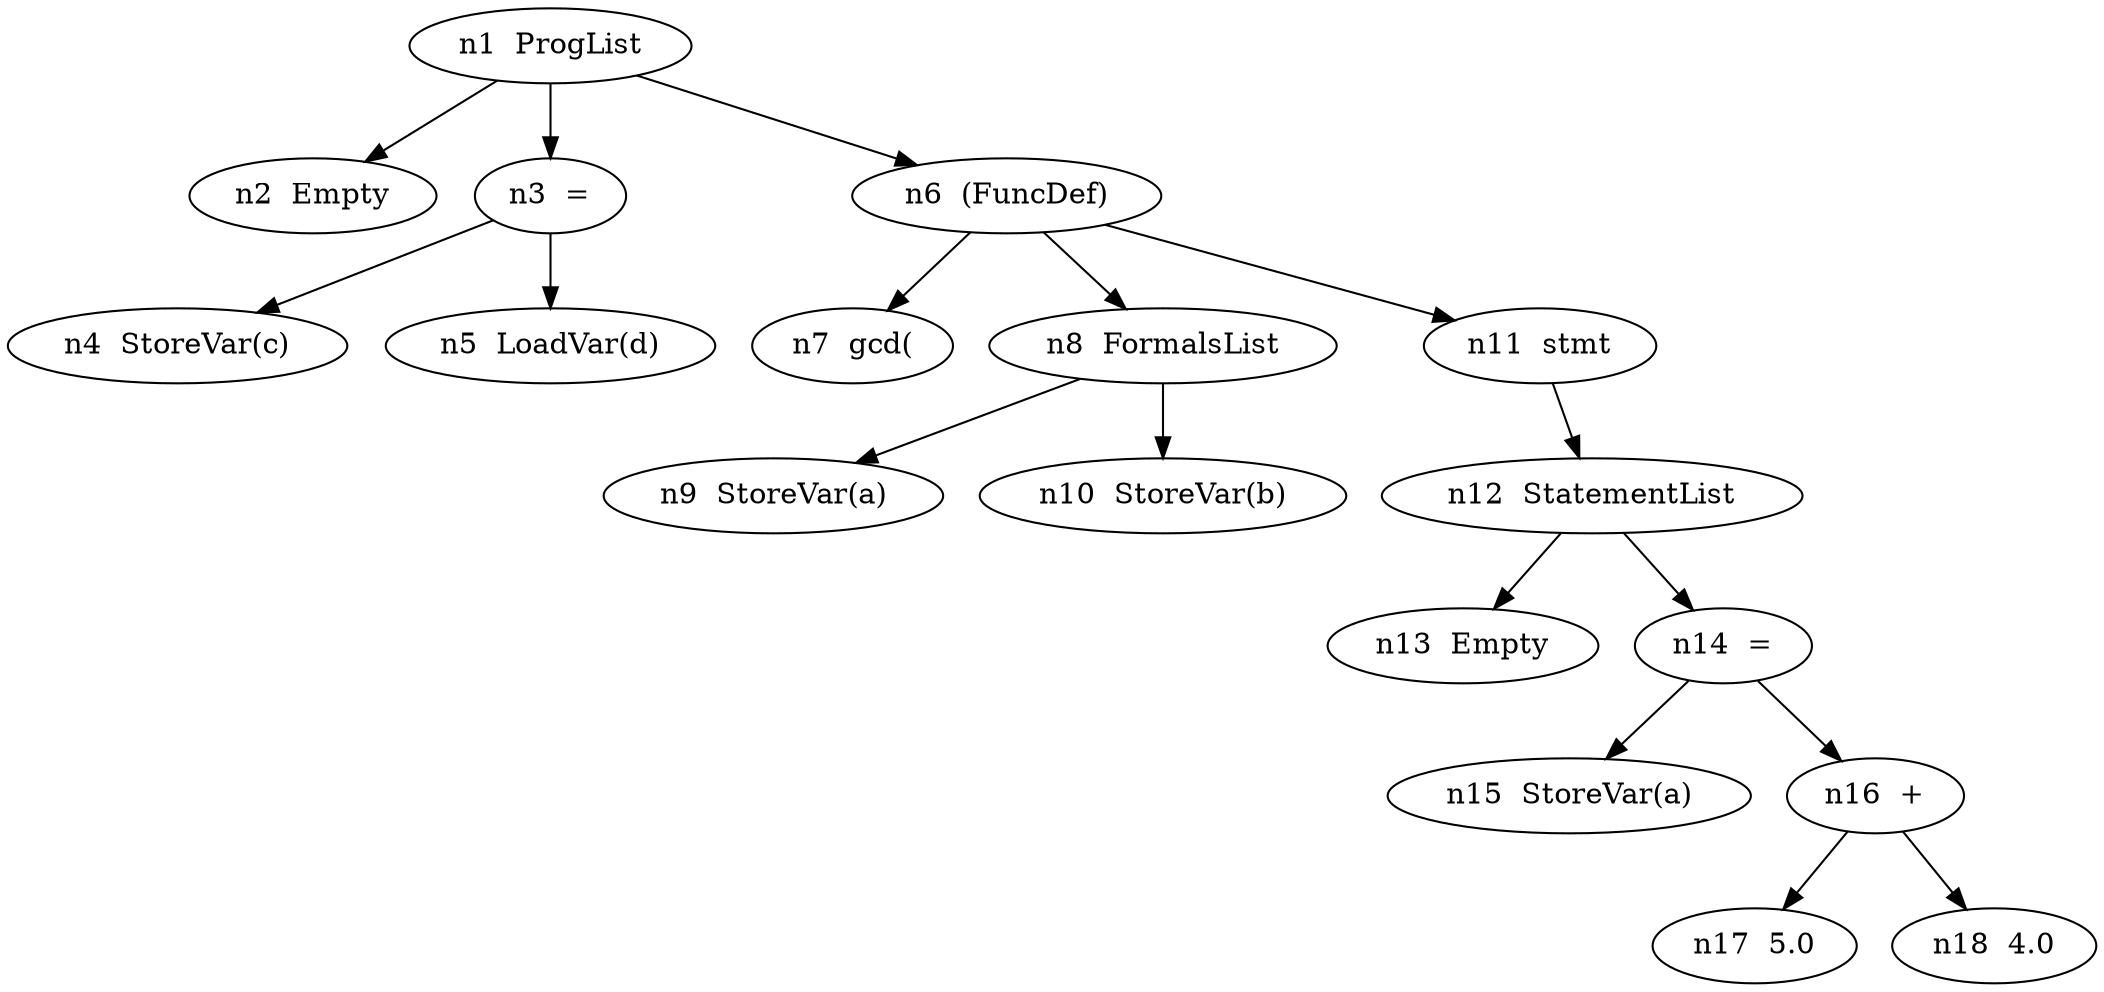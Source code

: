 // Compilador
digraph {
	n1 [label="n1  ProgList"]
	n2 [label="n2  Empty"]
		n1 -> n2
	n3 [label="n3  ="]
	n4 [label="n4  StoreVar(c)"]
	n5 [label="n5  LoadVar(d)"]
		n3 -> n4
		n3 -> n5
		n1 -> n3
	n6 [label="n6  (FuncDef)"]
	n7 [label="n7  gcd("]
	n8 [label="n8  FormalsList"]
	n9 [label="n9  StoreVar(a)"]
		n8 -> n9
	n10 [label="n10  StoreVar(b)"]
		n8 -> n10
	n12 [label="n12  StatementList"]
	n13 [label="n13  Empty"]
		n12 -> n13
	n14 [label="n14  ="]
	n15 [label="n15  StoreVar(a)"]
	n16 [label="n16  +"]
	n17 [label="n17  5.0"]
	n18 [label="n18  4.0"]
		n16 -> n17
		n16 -> n18
		n14 -> n15
		n14 -> n16
		n12 -> n14
		n11 -> n12
	n11 [label="n11  stmt"]
		n6 -> n7
		n6 -> n8
		n6 -> n11
		n1 -> n6
}